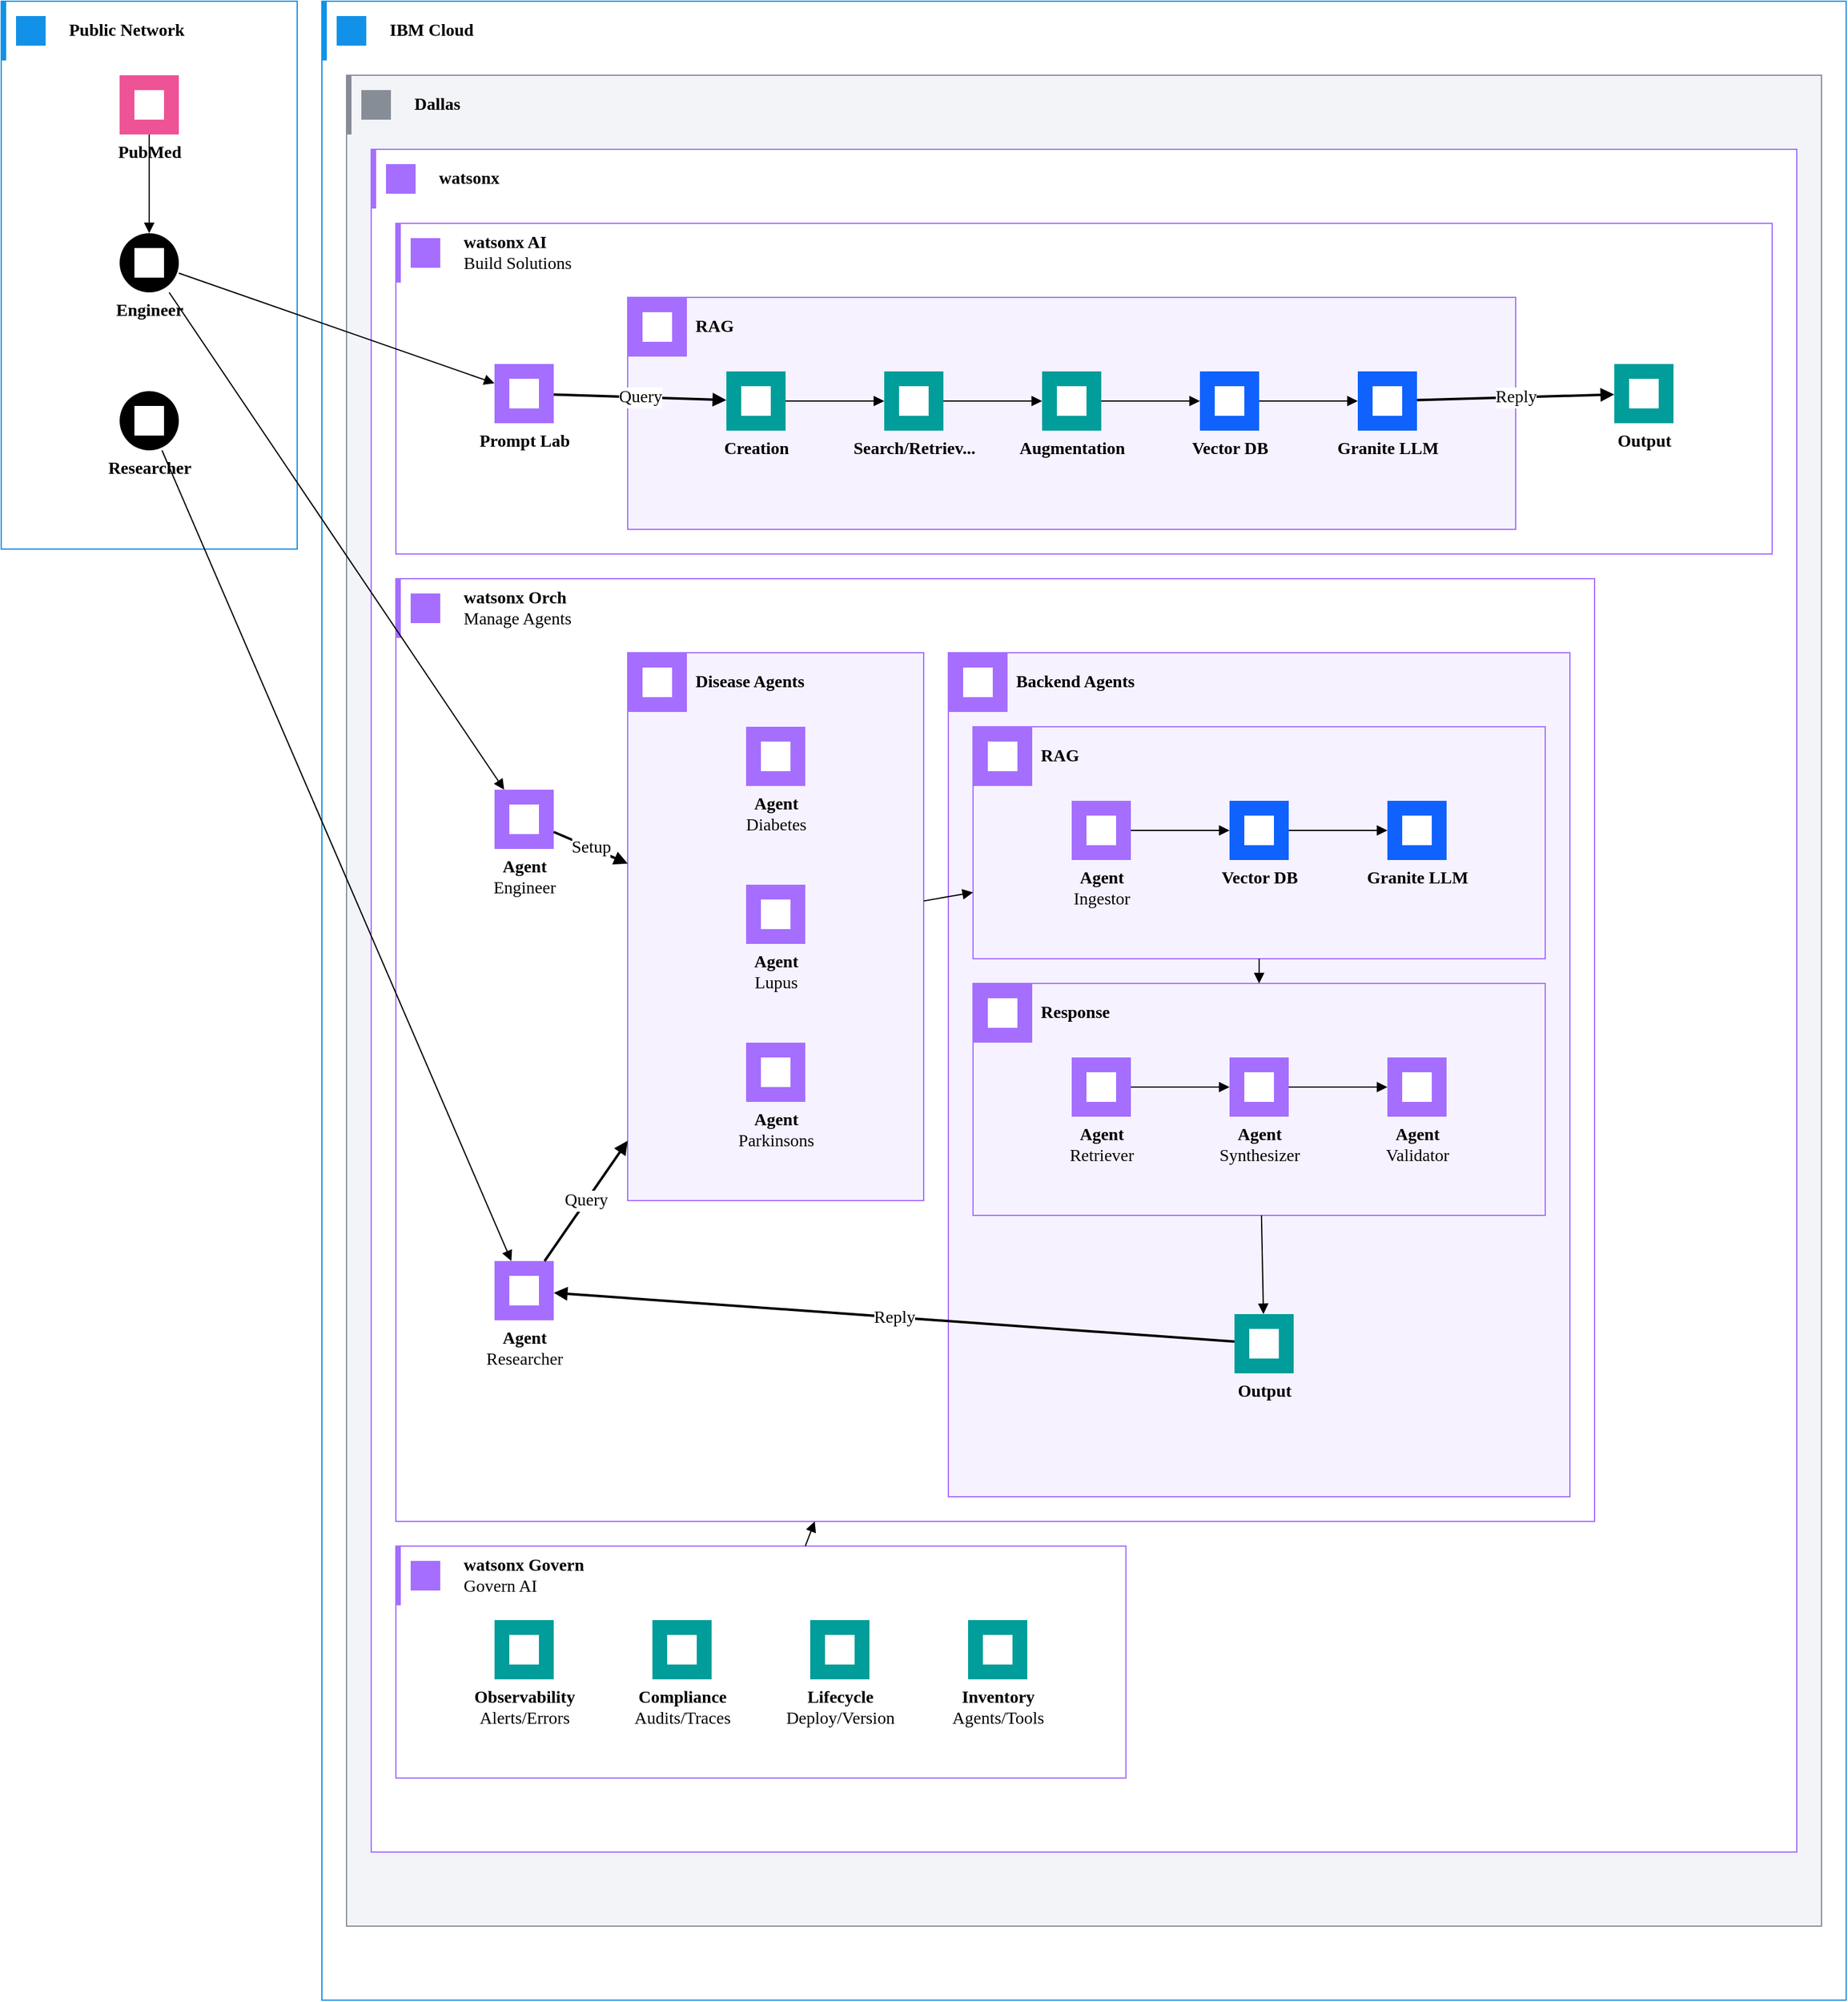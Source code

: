 <mxfile type="device" compressed="false"><diagram id="9a203b6b2b4cf397714fa7e0fee767dc" name="synthmed"><mxGraphModel dx="1434" dy="822" grid="1" gridSize="10" guides="1" tooltips="1" connect="1" arrows="1" fold="1" page="1" pageScale="1" pageWidth="850" pageHeight="1100" math="0" shadow="0"><root><mxCell id="0" /><mxCell id="1" parent="0" /><mxCell id="e5474e4b97a34b91a07781fa84b20e08" value="" style="container=1;collapsible=0;expand=0;recursiveResize=0;image=;strokeColor=#1192e8;fillColor=#ffffff;strokeWidth=1;" vertex="1" parent="1"><mxGeometry x="0" y="0" width="240" height="444" as="geometry" /></mxCell><mxCell id="e5474e4b97a34b91a07781fa84b20e08-label" value="&lt;b style='font-weight:600'&gt;Public Network&lt;/b&gt;&lt;br&gt;" style="shape=rect;strokeColor=none;fillColor=none;aspect=fixed;resizable=0;html=1;labelPosition=right;verticalLabelPosition=middle;align=left;verticalAlign=middle;part=1;spacingLeft=5;fontFamily=IBM Plex Sans;fontSize=14;" vertex="1" parent="e5474e4b97a34b91a07781fa84b20e08"><mxGeometry width="48" height="48" relative="1" as="geometry" /></mxCell><mxCell id="e5474e4b97a34b91a07781fa84b20e08-icon" value="" style="shape=mxgraph.ibm_cloud.network--public;strokeColor=none;fillColor=#1192e8;aspect=fixed;resizable=0;rotatable=0;labelPosition=right;verticalLabelPosition=middle;align=left;verticalAlign=middle;part=1;dashed=0;outlineConnect=0;spacingLeft=5;" vertex="1" parent="e5474e4b97a34b91a07781fa84b20e08-label"><mxGeometry width="24" height="24" relative="1" as="geometry"><mxPoint x="12" y="12" as="offset" /></mxGeometry></mxCell><mxCell id="e5474e4b97a34b91a07781fa84b20e08-sidebar" value="" style="shape=rect;strokeColor=none;fillColor=#1192e8;aspect=fixed;resizable=0;part=1;spacingLeft=5;" vertex="1" parent="e5474e4b97a34b91a07781fa84b20e08"><mxGeometry width="4" height="48" relative="1" as="geometry" /></mxCell><mxCell id="cfa377b08df04d34b66f25e2c482dd33" value="&lt;b style='font-weight:600'&gt;PubMed&lt;/b&gt;&lt;br&gt;" style="shape=rect;fillColor=#ee5396;;aspect=fixed;resizable=0;html=1;labelPosition=center;verticalLabelPosition=bottom;align=center;verticalAlign=top;strokeColor=none;fontFamily=IBM Plex Sans;fontSize=14;" vertex="1" parent="e5474e4b97a34b91a07781fa84b20e08"><mxGeometry x="96.0" y="60" width="48" height="48" as="geometry" /></mxCell><mxCell id="cfa377b08df04d34b66f25e2c482dd33-icon" value="" style="shape=mxgraph.ibm_cloud.repo--source-code;fillColor=#ffffff;strokeColor=none;dashed=0;outlineConnect=0;part=1;movable=0;resizable=0;rotatable=0;" vertex="1" parent="cfa377b08df04d34b66f25e2c482dd33"><mxGeometry width="24" height="24" relative="1" as="geometry"><mxPoint x="12" y="12" as="offset" /></mxGeometry></mxCell><mxCell id="cdd8f4302ed2442ab932d13680239283" value="&lt;b style='font-weight:600'&gt;Engineer&lt;/b&gt;&lt;br&gt;" style="shape=ellipse;fillColor=#000000;;aspect=fixed;resizable=0;html=1;labelPosition=center;verticalLabelPosition=bottom;align=center;verticalAlign=top;strokeColor=none;fontFamily=IBM Plex Sans;fontSize=14;" vertex="1" parent="e5474e4b97a34b91a07781fa84b20e08"><mxGeometry x="96.0" y="188" width="48" height="48" as="geometry" /></mxCell><mxCell id="cdd8f4302ed2442ab932d13680239283-icon" value="" style="shape=mxgraph.ibm_cloud.user;fillColor=#ffffff;strokeColor=none;dashed=0;outlineConnect=0;part=1;movable=0;resizable=0;rotatable=0;" vertex="1" parent="cdd8f4302ed2442ab932d13680239283"><mxGeometry width="24" height="24" relative="1" as="geometry"><mxPoint x="12" y="12" as="offset" /></mxGeometry></mxCell><mxCell id="cf8156e398164b68ad4ba54d5dc4cae8" value="&lt;b style='font-weight:600'&gt;Researcher&lt;/b&gt;&lt;br&gt;" style="shape=ellipse;fillColor=#000000;;aspect=fixed;resizable=0;html=1;labelPosition=center;verticalLabelPosition=bottom;align=center;verticalAlign=top;strokeColor=none;fontFamily=IBM Plex Sans;fontSize=14;" vertex="1" parent="e5474e4b97a34b91a07781fa84b20e08"><mxGeometry x="96.0" y="316" width="48" height="48" as="geometry" /></mxCell><mxCell id="cf8156e398164b68ad4ba54d5dc4cae8-icon" value="" style="shape=mxgraph.ibm_cloud.user;fillColor=#ffffff;strokeColor=none;dashed=0;outlineConnect=0;part=1;movable=0;resizable=0;rotatable=0;" vertex="1" parent="cf8156e398164b68ad4ba54d5dc4cae8"><mxGeometry width="24" height="24" relative="1" as="geometry"><mxPoint x="12" y="12" as="offset" /></mxGeometry></mxCell><mxCell id="69b0e906a65a46f69e90dd3660c1228a" value="" style="container=1;collapsible=0;expand=0;recursiveResize=0;image=;strokeColor=#1192e8;fillColor=#ffffff;strokeWidth=1;" vertex="1" parent="1"><mxGeometry x="260" y="0" width="1236" height="1620" as="geometry" /></mxCell><mxCell id="69b0e906a65a46f69e90dd3660c1228a-label" value="&lt;b style='font-weight:600'&gt;IBM Cloud&lt;/b&gt;&lt;br&gt;" style="shape=rect;strokeColor=none;fillColor=none;aspect=fixed;resizable=0;html=1;labelPosition=right;verticalLabelPosition=middle;align=left;verticalAlign=middle;part=1;spacingLeft=5;fontFamily=IBM Plex Sans;fontSize=14;" vertex="1" parent="69b0e906a65a46f69e90dd3660c1228a"><mxGeometry width="48" height="48" relative="1" as="geometry" /></mxCell><mxCell id="69b0e906a65a46f69e90dd3660c1228a-icon" value="" style="shape=mxgraph.ibm_cloud.ibm-cloud;strokeColor=none;fillColor=#1192e8;aspect=fixed;resizable=0;rotatable=0;labelPosition=right;verticalLabelPosition=middle;align=left;verticalAlign=middle;part=1;dashed=0;outlineConnect=0;spacingLeft=5;" vertex="1" parent="69b0e906a65a46f69e90dd3660c1228a-label"><mxGeometry width="24" height="24" relative="1" as="geometry"><mxPoint x="12" y="12" as="offset" /></mxGeometry></mxCell><mxCell id="69b0e906a65a46f69e90dd3660c1228a-sidebar" value="" style="shape=rect;strokeColor=none;fillColor=#1192e8;aspect=fixed;resizable=0;part=1;spacingLeft=5;" vertex="1" parent="69b0e906a65a46f69e90dd3660c1228a"><mxGeometry width="4" height="48" relative="1" as="geometry" /></mxCell><mxCell id="c386acf2220e462c9f876efd3137b65a" value="" style="container=1;collapsible=0;expand=0;recursiveResize=0;image=;strokeColor=#878d96;fillColor=#f2f4f8;strokeWidth=1;" vertex="1" parent="69b0e906a65a46f69e90dd3660c1228a"><mxGeometry x="20" y="60" width="1196" height="1500" as="geometry" /></mxCell><mxCell id="c386acf2220e462c9f876efd3137b65a-label" value="&lt;b style='font-weight:600'&gt;Dallas&lt;/b&gt;&lt;br&gt;" style="shape=rect;strokeColor=none;fillColor=none;aspect=fixed;resizable=0;html=1;labelPosition=right;verticalLabelPosition=middle;align=left;verticalAlign=middle;part=1;spacingLeft=5;fontFamily=IBM Plex Sans;fontSize=14;" vertex="1" parent="c386acf2220e462c9f876efd3137b65a"><mxGeometry width="48" height="48" relative="1" as="geometry" /></mxCell><mxCell id="c386acf2220e462c9f876efd3137b65a-icon" value="" style="shape=mxgraph.ibm_cloud.location;strokeColor=none;fillColor=#878d96;aspect=fixed;resizable=0;rotatable=0;labelPosition=right;verticalLabelPosition=middle;align=left;verticalAlign=middle;part=1;dashed=0;outlineConnect=0;spacingLeft=5;" vertex="1" parent="c386acf2220e462c9f876efd3137b65a-label"><mxGeometry width="24" height="24" relative="1" as="geometry"><mxPoint x="12" y="12" as="offset" /></mxGeometry></mxCell><mxCell id="c386acf2220e462c9f876efd3137b65a-sidebar" value="" style="shape=rect;strokeColor=none;fillColor=#878d96;aspect=fixed;resizable=0;part=1;spacingLeft=5;" vertex="1" parent="c386acf2220e462c9f876efd3137b65a"><mxGeometry width="4" height="48" relative="1" as="geometry" /></mxCell><mxCell id="d99ce630ef9d4311af33ca7d9e201ef0" value="" style="container=1;collapsible=0;expand=0;recursiveResize=0;image=;strokeColor=#a56eff;fillColor=#ffffff;strokeWidth=1;" vertex="1" parent="c386acf2220e462c9f876efd3137b65a"><mxGeometry x="20" y="60" width="1156" height="1380" as="geometry" /></mxCell><mxCell id="d99ce630ef9d4311af33ca7d9e201ef0-label" value="&lt;b style='font-weight:600'&gt;watsonx&lt;/b&gt;&lt;br&gt;" style="shape=rect;strokeColor=none;fillColor=none;aspect=fixed;resizable=0;html=1;labelPosition=right;verticalLabelPosition=middle;align=left;verticalAlign=middle;part=1;spacingLeft=5;fontFamily=IBM Plex Sans;fontSize=14;" vertex="1" parent="d99ce630ef9d4311af33ca7d9e201ef0"><mxGeometry width="48" height="48" relative="1" as="geometry" /></mxCell><mxCell id="d99ce630ef9d4311af33ca7d9e201ef0-icon" value="" style="shape=mxgraph.ibm_cloud.watsonx;strokeColor=none;fillColor=#a56eff;aspect=fixed;resizable=0;rotatable=0;labelPosition=right;verticalLabelPosition=middle;align=left;verticalAlign=middle;part=1;dashed=0;outlineConnect=0;spacingLeft=5;" vertex="1" parent="d99ce630ef9d4311af33ca7d9e201ef0-label"><mxGeometry width="24" height="24" relative="1" as="geometry"><mxPoint x="12" y="12" as="offset" /></mxGeometry></mxCell><mxCell id="d99ce630ef9d4311af33ca7d9e201ef0-sidebar" value="" style="shape=rect;strokeColor=none;fillColor=#a56eff;aspect=fixed;resizable=0;part=1;spacingLeft=5;" vertex="1" parent="d99ce630ef9d4311af33ca7d9e201ef0"><mxGeometry width="4" height="48" relative="1" as="geometry" /></mxCell><mxCell id="ce77bde340f149e7b96e80b858626d07" value="" style="container=1;collapsible=0;expand=0;recursiveResize=0;image=;strokeColor=#a56eff;fillColor=#ffffff;strokeWidth=1;" vertex="1" parent="d99ce630ef9d4311af33ca7d9e201ef0"><mxGeometry x="20" y="60" width="1116" height="268" as="geometry" /></mxCell><mxCell id="ce77bde340f149e7b96e80b858626d07-label" value="&lt;b style='font-weight:600'&gt;watsonx AI&lt;/b&gt;&lt;br&gt;Build Solutions" style="shape=rect;strokeColor=none;fillColor=none;aspect=fixed;resizable=0;html=1;labelPosition=right;verticalLabelPosition=middle;align=left;verticalAlign=middle;part=1;spacingLeft=5;fontFamily=IBM Plex Sans;fontSize=14;" vertex="1" parent="ce77bde340f149e7b96e80b858626d07"><mxGeometry width="48" height="48" relative="1" as="geometry" /></mxCell><mxCell id="ce77bde340f149e7b96e80b858626d07-icon" value="" style="shape=mxgraph.ibm_cloud.watsonx-ai;strokeColor=none;fillColor=#a56eff;aspect=fixed;resizable=0;rotatable=0;labelPosition=right;verticalLabelPosition=middle;align=left;verticalAlign=middle;part=1;dashed=0;outlineConnect=0;spacingLeft=5;" vertex="1" parent="ce77bde340f149e7b96e80b858626d07-label"><mxGeometry width="24" height="24" relative="1" as="geometry"><mxPoint x="12" y="12" as="offset" /></mxGeometry></mxCell><mxCell id="ce77bde340f149e7b96e80b858626d07-sidebar" value="" style="shape=rect;strokeColor=none;fillColor=#a56eff;aspect=fixed;resizable=0;part=1;spacingLeft=5;" vertex="1" parent="ce77bde340f149e7b96e80b858626d07"><mxGeometry width="4" height="48" relative="1" as="geometry" /></mxCell><mxCell id="8df6e12236ef4136bbb07c0b81e9a062" value="&lt;b style='font-weight:600'&gt;Prompt Lab&lt;/b&gt;&lt;br&gt;" style="shape=rect;fillColor=#a56eff;;aspect=fixed;resizable=0;html=1;labelPosition=center;verticalLabelPosition=bottom;align=center;verticalAlign=top;strokeColor=none;fontFamily=IBM Plex Sans;fontSize=14;" vertex="1" parent="ce77bde340f149e7b96e80b858626d07"><mxGeometry x="80" y="114" width="48" height="48" as="geometry" /></mxCell><mxCell id="8df6e12236ef4136bbb07c0b81e9a062-icon" value="" style="shape=mxgraph.ibm_cloud.ibm-watson--studio;fillColor=#ffffff;strokeColor=none;dashed=0;outlineConnect=0;part=1;movable=0;resizable=0;rotatable=0;" vertex="1" parent="8df6e12236ef4136bbb07c0b81e9a062"><mxGeometry width="24" height="24" relative="1" as="geometry"><mxPoint x="12" y="12" as="offset" /></mxGeometry></mxCell><mxCell id="4603f97100214e9985e1bbf30cbcc933" value="" style="container=1;collapsible=0;expand=0;recursiveResize=0;image=;strokeColor=#a56eff;fillColor=#f6f2ff;" vertex="1" parent="ce77bde340f149e7b96e80b858626d07"><mxGeometry x="188" y="60" width="720" height="188" as="geometry" /></mxCell><mxCell id="4603f97100214e9985e1bbf30cbcc933-label" value="&lt;b style='font-weight:600'&gt;RAG&lt;/b&gt;&lt;br&gt;" style="shape=rect;strokeColor=none;fillColor=#a56eff;aspect=fixed;resizable=0;html=1;labelPosition=right;verticalLabelPosition=middle;align=left;verticalAlign=middle;part=1;spacingLeft=5;fontFamily=IBM Plex Sans;fontSize=14;" vertex="1" parent="4603f97100214e9985e1bbf30cbcc933"><mxGeometry width="48" height="48" relative="1" as="geometry" /></mxCell><mxCell id="4603f97100214e9985e1bbf30cbcc933-icon" value="" style="shape=mxgraph.ibm_cloud.application;fillColor=#ffffff;strokeColor=none;dashed=0;outlineConnect=0;html=1;labelPosition=center;verticalLabelPosition=bottom;verticalAlign=top;part=1;movable=0;resizable=0;rotatable=0;" vertex="1" parent="4603f97100214e9985e1bbf30cbcc933-label"><mxGeometry width="24" height="24" relative="1" as="geometry"><mxPoint x="12" y="12" as="offset" /></mxGeometry></mxCell><mxCell id="8e30ac241f8f42db8f0cf0ca5fc5851e" value="&lt;b style='font-weight:600'&gt;Creation&lt;/b&gt;&lt;br&gt;" style="shape=rect;fillColor=#009d9a;;aspect=fixed;resizable=0;html=1;labelPosition=center;verticalLabelPosition=bottom;align=center;verticalAlign=top;strokeColor=none;fontFamily=IBM Plex Sans;fontSize=14;" vertex="1" parent="4603f97100214e9985e1bbf30cbcc933"><mxGeometry x="80" y="60" width="48" height="48" as="geometry" /></mxCell><mxCell id="8e30ac241f8f42db8f0cf0ca5fc5851e-icon" value="" style="shape=mxgraph.ibm_cloud.ibm-cloud--logging;fillColor=#ffffff;strokeColor=none;dashed=0;outlineConnect=0;part=1;movable=0;resizable=0;rotatable=0;" vertex="1" parent="8e30ac241f8f42db8f0cf0ca5fc5851e"><mxGeometry width="24" height="24" relative="1" as="geometry"><mxPoint x="12" y="12" as="offset" /></mxGeometry></mxCell><mxCell id="7c3895c355c74249b77511e301bf0f3b" value="&lt;b style='font-weight:600'&gt;Search/Retriev...&lt;/b&gt;&lt;br&gt;" style="shape=rect;fillColor=#009d9a;;aspect=fixed;resizable=0;html=1;labelPosition=center;verticalLabelPosition=bottom;align=center;verticalAlign=top;strokeColor=none;fontFamily=IBM Plex Sans;fontSize=14;" vertex="1" parent="4603f97100214e9985e1bbf30cbcc933"><mxGeometry x="208" y="60" width="48" height="48" as="geometry" /></mxCell><mxCell id="7c3895c355c74249b77511e301bf0f3b-icon" value="" style="shape=mxgraph.ibm_cloud.ibm-cloud--logging;fillColor=#ffffff;strokeColor=none;dashed=0;outlineConnect=0;part=1;movable=0;resizable=0;rotatable=0;" vertex="1" parent="7c3895c355c74249b77511e301bf0f3b"><mxGeometry width="24" height="24" relative="1" as="geometry"><mxPoint x="12" y="12" as="offset" /></mxGeometry></mxCell><mxCell id="f9cc069a62974660af86d07046959121" value="&lt;b style='font-weight:600'&gt;Augmentation&lt;/b&gt;&lt;br&gt;" style="shape=rect;fillColor=#009d9a;;aspect=fixed;resizable=0;html=1;labelPosition=center;verticalLabelPosition=bottom;align=center;verticalAlign=top;strokeColor=none;fontFamily=IBM Plex Sans;fontSize=14;" vertex="1" parent="4603f97100214e9985e1bbf30cbcc933"><mxGeometry x="336" y="60" width="48" height="48" as="geometry" /></mxCell><mxCell id="f9cc069a62974660af86d07046959121-icon" value="" style="shape=mxgraph.ibm_cloud.ibm-cloud--logging;fillColor=#ffffff;strokeColor=none;dashed=0;outlineConnect=0;part=1;movable=0;resizable=0;rotatable=0;" vertex="1" parent="f9cc069a62974660af86d07046959121"><mxGeometry width="24" height="24" relative="1" as="geometry"><mxPoint x="12" y="12" as="offset" /></mxGeometry></mxCell><mxCell id="205e936bdb634d24bb76b5e59be1fde5" value="&lt;b style='font-weight:600'&gt;Vector DB&lt;/b&gt;&lt;br&gt;" style="shape=rect;fillColor=#0f62fe;;aspect=fixed;resizable=0;html=1;labelPosition=center;verticalLabelPosition=bottom;align=center;verticalAlign=top;strokeColor=none;fontFamily=IBM Plex Sans;fontSize=14;" vertex="1" parent="4603f97100214e9985e1bbf30cbcc933"><mxGeometry x="464" y="60" width="48" height="48" as="geometry" /></mxCell><mxCell id="205e936bdb634d24bb76b5e59be1fde5-icon" value="" style="shape=mxgraph.ibm_cloud.data--base;fillColor=#ffffff;strokeColor=none;dashed=0;outlineConnect=0;part=1;movable=0;resizable=0;rotatable=0;" vertex="1" parent="205e936bdb634d24bb76b5e59be1fde5"><mxGeometry width="24" height="24" relative="1" as="geometry"><mxPoint x="12" y="12" as="offset" /></mxGeometry></mxCell><mxCell id="325d5e8a22264791a283bc4e0acdd166" value="&lt;b style='font-weight:600'&gt;Granite LLM&lt;/b&gt;&lt;br&gt;" style="shape=rect;fillColor=#0f62fe;;aspect=fixed;resizable=0;html=1;labelPosition=center;verticalLabelPosition=bottom;align=center;verticalAlign=top;strokeColor=none;fontFamily=IBM Plex Sans;fontSize=14;" vertex="1" parent="4603f97100214e9985e1bbf30cbcc933"><mxGeometry x="592" y="60" width="48" height="48" as="geometry" /></mxCell><mxCell id="325d5e8a22264791a283bc4e0acdd166-icon" value="" style="shape=mxgraph.ibm_cloud.data--base;fillColor=#ffffff;strokeColor=none;dashed=0;outlineConnect=0;part=1;movable=0;resizable=0;rotatable=0;" vertex="1" parent="325d5e8a22264791a283bc4e0acdd166"><mxGeometry width="24" height="24" relative="1" as="geometry"><mxPoint x="12" y="12" as="offset" /></mxGeometry></mxCell><mxCell id="ff29fac8f0bc48a6b98b677797b128a2" value="&lt;b style='font-weight:600'&gt;Output&lt;/b&gt;&lt;br&gt;" style="shape=rect;fillColor=#009d9a;;aspect=fixed;resizable=0;html=1;labelPosition=center;verticalLabelPosition=bottom;align=center;verticalAlign=top;strokeColor=none;fontFamily=IBM Plex Sans;fontSize=14;" vertex="1" parent="ce77bde340f149e7b96e80b858626d07"><mxGeometry x="988" y="114" width="48" height="48" as="geometry" /></mxCell><mxCell id="ff29fac8f0bc48a6b98b677797b128a2-icon" value="" style="shape=mxgraph.ibm_cloud.ibm-cloud--logging;fillColor=#ffffff;strokeColor=none;dashed=0;outlineConnect=0;part=1;movable=0;resizable=0;rotatable=0;" vertex="1" parent="ff29fac8f0bc48a6b98b677797b128a2"><mxGeometry width="24" height="24" relative="1" as="geometry"><mxPoint x="12" y="12" as="offset" /></mxGeometry></mxCell><mxCell id="85676ac4ca7a4a48a35564e695a02647" value="" style="container=1;collapsible=0;expand=0;recursiveResize=0;image=;strokeColor=#a56eff;fillColor=#ffffff;strokeWidth=1;" vertex="1" parent="d99ce630ef9d4311af33ca7d9e201ef0"><mxGeometry x="20" y="348" width="972" height="764" as="geometry" /></mxCell><mxCell id="85676ac4ca7a4a48a35564e695a02647-label" value="&lt;b style='font-weight:600'&gt;watsonx Orch&lt;/b&gt;&lt;br&gt;Manage Agents" style="shape=rect;strokeColor=none;fillColor=none;aspect=fixed;resizable=0;html=1;labelPosition=right;verticalLabelPosition=middle;align=left;verticalAlign=middle;part=1;spacingLeft=5;fontFamily=IBM Plex Sans;fontSize=14;" vertex="1" parent="85676ac4ca7a4a48a35564e695a02647"><mxGeometry width="48" height="48" relative="1" as="geometry" /></mxCell><mxCell id="85676ac4ca7a4a48a35564e695a02647-icon" value="" style="shape=mxgraph.ibm_cloud.ibm-watsonx--orchestrate;strokeColor=none;fillColor=#a56eff;aspect=fixed;resizable=0;rotatable=0;labelPosition=right;verticalLabelPosition=middle;align=left;verticalAlign=middle;part=1;dashed=0;outlineConnect=0;spacingLeft=5;" vertex="1" parent="85676ac4ca7a4a48a35564e695a02647-label"><mxGeometry width="24" height="24" relative="1" as="geometry"><mxPoint x="12" y="12" as="offset" /></mxGeometry></mxCell><mxCell id="85676ac4ca7a4a48a35564e695a02647-sidebar" value="" style="shape=rect;strokeColor=none;fillColor=#a56eff;aspect=fixed;resizable=0;part=1;spacingLeft=5;" vertex="1" parent="85676ac4ca7a4a48a35564e695a02647"><mxGeometry width="4" height="48" relative="1" as="geometry" /></mxCell><mxCell id="fba13d41c3bd47bfa1701282e5cb7a60" value="&lt;b style='font-weight:600'&gt;Agent&lt;/b&gt;&lt;br&gt;Engineer" style="shape=rect;fillColor=#a56eff;;aspect=fixed;resizable=0;html=1;labelPosition=center;verticalLabelPosition=bottom;align=center;verticalAlign=top;strokeColor=none;fontFamily=IBM Plex Sans;fontSize=14;" vertex="1" parent="85676ac4ca7a4a48a35564e695a02647"><mxGeometry x="80" y="171" width="48" height="48" as="geometry" /></mxCell><mxCell id="fba13d41c3bd47bfa1701282e5cb7a60-icon" value="" style="shape=mxgraph.ibm_cloud.ibm-watson--studio;fillColor=#ffffff;strokeColor=none;dashed=0;outlineConnect=0;part=1;movable=0;resizable=0;rotatable=0;" vertex="1" parent="fba13d41c3bd47bfa1701282e5cb7a60"><mxGeometry width="24" height="24" relative="1" as="geometry"><mxPoint x="12" y="12" as="offset" /></mxGeometry></mxCell><mxCell id="d92f27908387474a87fd59f24df2039a" value="&lt;b style='font-weight:600'&gt;Agent&lt;/b&gt;&lt;br&gt;Researcher" style="shape=rect;fillColor=#a56eff;;aspect=fixed;resizable=0;html=1;labelPosition=center;verticalLabelPosition=bottom;align=center;verticalAlign=top;strokeColor=none;fontFamily=IBM Plex Sans;fontSize=14;" vertex="1" parent="85676ac4ca7a4a48a35564e695a02647"><mxGeometry x="80" y="553" width="48" height="48" as="geometry" /></mxCell><mxCell id="d92f27908387474a87fd59f24df2039a-icon" value="" style="shape=mxgraph.ibm_cloud.ibm-watson--studio;fillColor=#ffffff;strokeColor=none;dashed=0;outlineConnect=0;part=1;movable=0;resizable=0;rotatable=0;" vertex="1" parent="d92f27908387474a87fd59f24df2039a"><mxGeometry width="24" height="24" relative="1" as="geometry"><mxPoint x="12" y="12" as="offset" /></mxGeometry></mxCell><mxCell id="7708e1106eed4c269494b1ec3cb4bd73" value="" style="container=1;collapsible=0;expand=0;recursiveResize=0;image=;strokeColor=#a56eff;fillColor=#f6f2ff;" vertex="1" parent="85676ac4ca7a4a48a35564e695a02647"><mxGeometry x="188" y="60" width="240" height="444" as="geometry" /></mxCell><mxCell id="7708e1106eed4c269494b1ec3cb4bd73-label" value="&lt;b style='font-weight:600'&gt;Disease Agents&lt;/b&gt;&lt;br&gt;" style="shape=rect;strokeColor=none;fillColor=#a56eff;aspect=fixed;resizable=0;html=1;labelPosition=right;verticalLabelPosition=middle;align=left;verticalAlign=middle;part=1;spacingLeft=5;fontFamily=IBM Plex Sans;fontSize=14;" vertex="1" parent="7708e1106eed4c269494b1ec3cb4bd73"><mxGeometry width="48" height="48" relative="1" as="geometry" /></mxCell><mxCell id="7708e1106eed4c269494b1ec3cb4bd73-icon" value="" style="shape=mxgraph.ibm_cloud.application;fillColor=#ffffff;strokeColor=none;dashed=0;outlineConnect=0;html=1;labelPosition=center;verticalLabelPosition=bottom;verticalAlign=top;part=1;movable=0;resizable=0;rotatable=0;" vertex="1" parent="7708e1106eed4c269494b1ec3cb4bd73-label"><mxGeometry width="24" height="24" relative="1" as="geometry"><mxPoint x="12" y="12" as="offset" /></mxGeometry></mxCell><mxCell id="860cafac855945e69aeed1d98374adce" value="&lt;b style='font-weight:600'&gt;Agent&lt;/b&gt;&lt;br&gt;Diabetes" style="shape=rect;fillColor=#a56eff;;aspect=fixed;resizable=0;html=1;labelPosition=center;verticalLabelPosition=bottom;align=center;verticalAlign=top;strokeColor=none;fontFamily=IBM Plex Sans;fontSize=14;" vertex="1" parent="7708e1106eed4c269494b1ec3cb4bd73"><mxGeometry x="96.0" y="60" width="48" height="48" as="geometry" /></mxCell><mxCell id="860cafac855945e69aeed1d98374adce-icon" value="" style="shape=mxgraph.ibm_cloud.ibm-watson--studio;fillColor=#ffffff;strokeColor=none;dashed=0;outlineConnect=0;part=1;movable=0;resizable=0;rotatable=0;" vertex="1" parent="860cafac855945e69aeed1d98374adce"><mxGeometry width="24" height="24" relative="1" as="geometry"><mxPoint x="12" y="12" as="offset" /></mxGeometry></mxCell><mxCell id="c31b53377d564bf297095b531957d2bb" value="&lt;b style='font-weight:600'&gt;Agent&lt;/b&gt;&lt;br&gt;Lupus" style="shape=rect;fillColor=#a56eff;;aspect=fixed;resizable=0;html=1;labelPosition=center;verticalLabelPosition=bottom;align=center;verticalAlign=top;strokeColor=none;fontFamily=IBM Plex Sans;fontSize=14;" vertex="1" parent="7708e1106eed4c269494b1ec3cb4bd73"><mxGeometry x="96.0" y="188" width="48" height="48" as="geometry" /></mxCell><mxCell id="c31b53377d564bf297095b531957d2bb-icon" value="" style="shape=mxgraph.ibm_cloud.ibm-watson--studio;fillColor=#ffffff;strokeColor=none;dashed=0;outlineConnect=0;part=1;movable=0;resizable=0;rotatable=0;" vertex="1" parent="c31b53377d564bf297095b531957d2bb"><mxGeometry width="24" height="24" relative="1" as="geometry"><mxPoint x="12" y="12" as="offset" /></mxGeometry></mxCell><mxCell id="94c3ea3cd700443caef4222278811954" value="&lt;b style='font-weight:600'&gt;Agent&lt;/b&gt;&lt;br&gt;Parkinsons" style="shape=rect;fillColor=#a56eff;;aspect=fixed;resizable=0;html=1;labelPosition=center;verticalLabelPosition=bottom;align=center;verticalAlign=top;strokeColor=none;fontFamily=IBM Plex Sans;fontSize=14;" vertex="1" parent="7708e1106eed4c269494b1ec3cb4bd73"><mxGeometry x="96.0" y="316" width="48" height="48" as="geometry" /></mxCell><mxCell id="94c3ea3cd700443caef4222278811954-icon" value="" style="shape=mxgraph.ibm_cloud.ibm-watson--studio;fillColor=#ffffff;strokeColor=none;dashed=0;outlineConnect=0;part=1;movable=0;resizable=0;rotatable=0;" vertex="1" parent="94c3ea3cd700443caef4222278811954"><mxGeometry width="24" height="24" relative="1" as="geometry"><mxPoint x="12" y="12" as="offset" /></mxGeometry></mxCell><mxCell id="aab1fd8da5cd4cf4991a626748a89da1" value="" style="container=1;collapsible=0;expand=0;recursiveResize=0;image=;strokeColor=#a56eff;fillColor=#f6f2ff;" vertex="1" parent="85676ac4ca7a4a48a35564e695a02647"><mxGeometry x="448" y="60" width="504" height="684" as="geometry" /></mxCell><mxCell id="aab1fd8da5cd4cf4991a626748a89da1-label" value="&lt;b style='font-weight:600'&gt;Backend Agents&lt;/b&gt;&lt;br&gt;" style="shape=rect;strokeColor=none;fillColor=#a56eff;aspect=fixed;resizable=0;html=1;labelPosition=right;verticalLabelPosition=middle;align=left;verticalAlign=middle;part=1;spacingLeft=5;fontFamily=IBM Plex Sans;fontSize=14;" vertex="1" parent="aab1fd8da5cd4cf4991a626748a89da1"><mxGeometry width="48" height="48" relative="1" as="geometry" /></mxCell><mxCell id="aab1fd8da5cd4cf4991a626748a89da1-icon" value="" style="shape=mxgraph.ibm_cloud.application;fillColor=#ffffff;strokeColor=none;dashed=0;outlineConnect=0;html=1;labelPosition=center;verticalLabelPosition=bottom;verticalAlign=top;part=1;movable=0;resizable=0;rotatable=0;" vertex="1" parent="aab1fd8da5cd4cf4991a626748a89da1-label"><mxGeometry width="24" height="24" relative="1" as="geometry"><mxPoint x="12" y="12" as="offset" /></mxGeometry></mxCell><mxCell id="493868fa5ff1491581f97762623b57ab" value="" style="container=1;collapsible=0;expand=0;recursiveResize=0;image=;strokeColor=#a56eff;fillColor=#f6f2ff;" vertex="1" parent="aab1fd8da5cd4cf4991a626748a89da1"><mxGeometry x="20" y="60" width="464" height="188" as="geometry" /></mxCell><mxCell id="493868fa5ff1491581f97762623b57ab-label" value="&lt;b style='font-weight:600'&gt;RAG&lt;/b&gt;&lt;br&gt;" style="shape=rect;strokeColor=none;fillColor=#a56eff;aspect=fixed;resizable=0;html=1;labelPosition=right;verticalLabelPosition=middle;align=left;verticalAlign=middle;part=1;spacingLeft=5;fontFamily=IBM Plex Sans;fontSize=14;" vertex="1" parent="493868fa5ff1491581f97762623b57ab"><mxGeometry width="48" height="48" relative="1" as="geometry" /></mxCell><mxCell id="493868fa5ff1491581f97762623b57ab-icon" value="" style="shape=mxgraph.ibm_cloud.application;fillColor=#ffffff;strokeColor=none;dashed=0;outlineConnect=0;html=1;labelPosition=center;verticalLabelPosition=bottom;verticalAlign=top;part=1;movable=0;resizable=0;rotatable=0;" vertex="1" parent="493868fa5ff1491581f97762623b57ab-label"><mxGeometry width="24" height="24" relative="1" as="geometry"><mxPoint x="12" y="12" as="offset" /></mxGeometry></mxCell><mxCell id="20193e375fde46d28ba1a7c3c05e5d8c" value="&lt;b style='font-weight:600'&gt;Agent&lt;/b&gt;&lt;br&gt;Ingestor" style="shape=rect;fillColor=#a56eff;;aspect=fixed;resizable=0;html=1;labelPosition=center;verticalLabelPosition=bottom;align=center;verticalAlign=top;strokeColor=none;fontFamily=IBM Plex Sans;fontSize=14;" vertex="1" parent="493868fa5ff1491581f97762623b57ab"><mxGeometry x="80" y="60" width="48" height="48" as="geometry" /></mxCell><mxCell id="20193e375fde46d28ba1a7c3c05e5d8c-icon" value="" style="shape=mxgraph.ibm_cloud.ibm-watson--studio;fillColor=#ffffff;strokeColor=none;dashed=0;outlineConnect=0;part=1;movable=0;resizable=0;rotatable=0;" vertex="1" parent="20193e375fde46d28ba1a7c3c05e5d8c"><mxGeometry width="24" height="24" relative="1" as="geometry"><mxPoint x="12" y="12" as="offset" /></mxGeometry></mxCell><mxCell id="aa4619ff33a64331b67bb71f3834d65e" value="&lt;b style='font-weight:600'&gt;Vector DB&lt;/b&gt;&lt;br&gt;" style="shape=rect;fillColor=#0f62fe;;aspect=fixed;resizable=0;html=1;labelPosition=center;verticalLabelPosition=bottom;align=center;verticalAlign=top;strokeColor=none;fontFamily=IBM Plex Sans;fontSize=14;" vertex="1" parent="493868fa5ff1491581f97762623b57ab"><mxGeometry x="208" y="60" width="48" height="48" as="geometry" /></mxCell><mxCell id="aa4619ff33a64331b67bb71f3834d65e-icon" value="" style="shape=mxgraph.ibm_cloud.data--base;fillColor=#ffffff;strokeColor=none;dashed=0;outlineConnect=0;part=1;movable=0;resizable=0;rotatable=0;" vertex="1" parent="aa4619ff33a64331b67bb71f3834d65e"><mxGeometry width="24" height="24" relative="1" as="geometry"><mxPoint x="12" y="12" as="offset" /></mxGeometry></mxCell><mxCell id="2cb635b2b87b4e6bb39de0fdbfd3f61a" value="&lt;b style='font-weight:600'&gt;Granite LLM&lt;/b&gt;&lt;br&gt;" style="shape=rect;fillColor=#0f62fe;;aspect=fixed;resizable=0;html=1;labelPosition=center;verticalLabelPosition=bottom;align=center;verticalAlign=top;strokeColor=none;fontFamily=IBM Plex Sans;fontSize=14;" vertex="1" parent="493868fa5ff1491581f97762623b57ab"><mxGeometry x="336" y="60" width="48" height="48" as="geometry" /></mxCell><mxCell id="2cb635b2b87b4e6bb39de0fdbfd3f61a-icon" value="" style="shape=mxgraph.ibm_cloud.data--base;fillColor=#ffffff;strokeColor=none;dashed=0;outlineConnect=0;part=1;movable=0;resizable=0;rotatable=0;" vertex="1" parent="2cb635b2b87b4e6bb39de0fdbfd3f61a"><mxGeometry width="24" height="24" relative="1" as="geometry"><mxPoint x="12" y="12" as="offset" /></mxGeometry></mxCell><mxCell id="3482f05861df451c995055c36d2b7174" value="" style="container=1;collapsible=0;expand=0;recursiveResize=0;image=;strokeColor=#a56eff;fillColor=#f6f2ff;" vertex="1" parent="aab1fd8da5cd4cf4991a626748a89da1"><mxGeometry x="20" y="268" width="464" height="188" as="geometry" /></mxCell><mxCell id="3482f05861df451c995055c36d2b7174-label" value="&lt;b style='font-weight:600'&gt;Response&lt;/b&gt;&lt;br&gt;" style="shape=rect;strokeColor=none;fillColor=#a56eff;aspect=fixed;resizable=0;html=1;labelPosition=right;verticalLabelPosition=middle;align=left;verticalAlign=middle;part=1;spacingLeft=5;fontFamily=IBM Plex Sans;fontSize=14;" vertex="1" parent="3482f05861df451c995055c36d2b7174"><mxGeometry width="48" height="48" relative="1" as="geometry" /></mxCell><mxCell id="3482f05861df451c995055c36d2b7174-icon" value="" style="shape=mxgraph.ibm_cloud.application;fillColor=#ffffff;strokeColor=none;dashed=0;outlineConnect=0;html=1;labelPosition=center;verticalLabelPosition=bottom;verticalAlign=top;part=1;movable=0;resizable=0;rotatable=0;" vertex="1" parent="3482f05861df451c995055c36d2b7174-label"><mxGeometry width="24" height="24" relative="1" as="geometry"><mxPoint x="12" y="12" as="offset" /></mxGeometry></mxCell><mxCell id="88fec9f6c8f2436ba9409f0c5f71efb4" value="&lt;b style='font-weight:600'&gt;Agent&lt;/b&gt;&lt;br&gt;Retriever" style="shape=rect;fillColor=#a56eff;;aspect=fixed;resizable=0;html=1;labelPosition=center;verticalLabelPosition=bottom;align=center;verticalAlign=top;strokeColor=none;fontFamily=IBM Plex Sans;fontSize=14;" vertex="1" parent="3482f05861df451c995055c36d2b7174"><mxGeometry x="80" y="60" width="48" height="48" as="geometry" /></mxCell><mxCell id="88fec9f6c8f2436ba9409f0c5f71efb4-icon" value="" style="shape=mxgraph.ibm_cloud.ibm-watson--studio;fillColor=#ffffff;strokeColor=none;dashed=0;outlineConnect=0;part=1;movable=0;resizable=0;rotatable=0;" vertex="1" parent="88fec9f6c8f2436ba9409f0c5f71efb4"><mxGeometry width="24" height="24" relative="1" as="geometry"><mxPoint x="12" y="12" as="offset" /></mxGeometry></mxCell><mxCell id="92af37e007c741cc9664ffbc7c56aadc" value="&lt;b style='font-weight:600'&gt;Agent&lt;/b&gt;&lt;br&gt;Synthesizer" style="shape=rect;fillColor=#a56eff;;aspect=fixed;resizable=0;html=1;labelPosition=center;verticalLabelPosition=bottom;align=center;verticalAlign=top;strokeColor=none;fontFamily=IBM Plex Sans;fontSize=14;" vertex="1" parent="3482f05861df451c995055c36d2b7174"><mxGeometry x="208" y="60" width="48" height="48" as="geometry" /></mxCell><mxCell id="92af37e007c741cc9664ffbc7c56aadc-icon" value="" style="shape=mxgraph.ibm_cloud.ibm-watson--studio;fillColor=#ffffff;strokeColor=none;dashed=0;outlineConnect=0;part=1;movable=0;resizable=0;rotatable=0;" vertex="1" parent="92af37e007c741cc9664ffbc7c56aadc"><mxGeometry width="24" height="24" relative="1" as="geometry"><mxPoint x="12" y="12" as="offset" /></mxGeometry></mxCell><mxCell id="39e42a1cfc55441390d1ba7ee809d6f6" value="&lt;b style='font-weight:600'&gt;Agent&lt;/b&gt;&lt;br&gt;Validator" style="shape=rect;fillColor=#a56eff;;aspect=fixed;resizable=0;html=1;labelPosition=center;verticalLabelPosition=bottom;align=center;verticalAlign=top;strokeColor=none;fontFamily=IBM Plex Sans;fontSize=14;" vertex="1" parent="3482f05861df451c995055c36d2b7174"><mxGeometry x="336" y="60" width="48" height="48" as="geometry" /></mxCell><mxCell id="39e42a1cfc55441390d1ba7ee809d6f6-icon" value="" style="shape=mxgraph.ibm_cloud.ibm-watson--studio;fillColor=#ffffff;strokeColor=none;dashed=0;outlineConnect=0;part=1;movable=0;resizable=0;rotatable=0;" vertex="1" parent="39e42a1cfc55441390d1ba7ee809d6f6"><mxGeometry width="24" height="24" relative="1" as="geometry"><mxPoint x="12" y="12" as="offset" /></mxGeometry></mxCell><mxCell id="4a037d5ed1544d0a95a6693e5e403b65" value="&lt;b style='font-weight:600'&gt;Output&lt;/b&gt;&lt;br&gt;" style="shape=rect;fillColor=#009d9a;;aspect=fixed;resizable=0;html=1;labelPosition=center;verticalLabelPosition=bottom;align=center;verticalAlign=top;strokeColor=none;fontFamily=IBM Plex Sans;fontSize=14;" vertex="1" parent="aab1fd8da5cd4cf4991a626748a89da1"><mxGeometry x="232" y="536" width="48" height="48" as="geometry" /></mxCell><mxCell id="4a037d5ed1544d0a95a6693e5e403b65-icon" value="" style="shape=mxgraph.ibm_cloud.ibm-cloud--logging;fillColor=#ffffff;strokeColor=none;dashed=0;outlineConnect=0;part=1;movable=0;resizable=0;rotatable=0;" vertex="1" parent="4a037d5ed1544d0a95a6693e5e403b65"><mxGeometry width="24" height="24" relative="1" as="geometry"><mxPoint x="12" y="12" as="offset" /></mxGeometry></mxCell><mxCell id="b967fb00502841d7825a46821f398791" value="" style="container=1;collapsible=0;expand=0;recursiveResize=0;image=;strokeColor=#a56eff;fillColor=#ffffff;strokeWidth=1;" vertex="1" parent="d99ce630ef9d4311af33ca7d9e201ef0"><mxGeometry x="20" y="1132" width="592" height="188" as="geometry" /></mxCell><mxCell id="b967fb00502841d7825a46821f398791-label" value="&lt;b style='font-weight:600'&gt;watsonx Govern&lt;/b&gt;&lt;br&gt;Govern AI" style="shape=rect;strokeColor=none;fillColor=none;aspect=fixed;resizable=0;html=1;labelPosition=right;verticalLabelPosition=middle;align=left;verticalAlign=middle;part=1;spacingLeft=5;fontFamily=IBM Plex Sans;fontSize=14;" vertex="1" parent="b967fb00502841d7825a46821f398791"><mxGeometry width="48" height="48" relative="1" as="geometry" /></mxCell><mxCell id="b967fb00502841d7825a46821f398791-icon" value="" style="shape=mxgraph.ibm_cloud.watsonx-governance;strokeColor=none;fillColor=#a56eff;aspect=fixed;resizable=0;rotatable=0;labelPosition=right;verticalLabelPosition=middle;align=left;verticalAlign=middle;part=1;dashed=0;outlineConnect=0;spacingLeft=5;" vertex="1" parent="b967fb00502841d7825a46821f398791-label"><mxGeometry width="24" height="24" relative="1" as="geometry"><mxPoint x="12" y="12" as="offset" /></mxGeometry></mxCell><mxCell id="b967fb00502841d7825a46821f398791-sidebar" value="" style="shape=rect;strokeColor=none;fillColor=#a56eff;aspect=fixed;resizable=0;part=1;spacingLeft=5;" vertex="1" parent="b967fb00502841d7825a46821f398791"><mxGeometry width="4" height="48" relative="1" as="geometry" /></mxCell><mxCell id="aacba9f67c744bd293e1c6978f6ccb00" value="&lt;b style='font-weight:600'&gt;Observability&lt;/b&gt;&lt;br&gt;Alerts/Errors" style="shape=rect;fillColor=#009d9a;;aspect=fixed;resizable=0;html=1;labelPosition=center;verticalLabelPosition=bottom;align=center;verticalAlign=top;strokeColor=none;fontFamily=IBM Plex Sans;fontSize=14;" vertex="1" parent="b967fb00502841d7825a46821f398791"><mxGeometry x="80" y="60" width="48" height="48" as="geometry" /></mxCell><mxCell id="aacba9f67c744bd293e1c6978f6ccb00-icon" value="" style="shape=mxgraph.ibm_cloud.cloud--monitoring;fillColor=#ffffff;strokeColor=none;dashed=0;outlineConnect=0;part=1;movable=0;resizable=0;rotatable=0;" vertex="1" parent="aacba9f67c744bd293e1c6978f6ccb00"><mxGeometry width="24" height="24" relative="1" as="geometry"><mxPoint x="12" y="12" as="offset" /></mxGeometry></mxCell><mxCell id="f5db5e546df34b7aa01ce57c6741d9bf" value="&lt;b style='font-weight:600'&gt;Compliance&lt;/b&gt;&lt;br&gt;Audits/Traces" style="shape=rect;fillColor=#009d9a;;aspect=fixed;resizable=0;html=1;labelPosition=center;verticalLabelPosition=bottom;align=center;verticalAlign=top;strokeColor=none;fontFamily=IBM Plex Sans;fontSize=14;" vertex="1" parent="b967fb00502841d7825a46821f398791"><mxGeometry x="208" y="60" width="48" height="48" as="geometry" /></mxCell><mxCell id="f5db5e546df34b7aa01ce57c6741d9bf-icon" value="" style="shape=mxgraph.ibm_cloud.cloud--monitoring;fillColor=#ffffff;strokeColor=none;dashed=0;outlineConnect=0;part=1;movable=0;resizable=0;rotatable=0;" vertex="1" parent="f5db5e546df34b7aa01ce57c6741d9bf"><mxGeometry width="24" height="24" relative="1" as="geometry"><mxPoint x="12" y="12" as="offset" /></mxGeometry></mxCell><mxCell id="3aed4f0e84b14dc89c9fbf81c9487ce3" value="&lt;b style='font-weight:600'&gt;Lifecycle&lt;/b&gt;&lt;br&gt;Deploy/Version" style="shape=rect;fillColor=#009d9a;;aspect=fixed;resizable=0;html=1;labelPosition=center;verticalLabelPosition=bottom;align=center;verticalAlign=top;strokeColor=none;fontFamily=IBM Plex Sans;fontSize=14;" vertex="1" parent="b967fb00502841d7825a46821f398791"><mxGeometry x="336" y="60" width="48" height="48" as="geometry" /></mxCell><mxCell id="3aed4f0e84b14dc89c9fbf81c9487ce3-icon" value="" style="shape=mxgraph.ibm_cloud.cloud--monitoring;fillColor=#ffffff;strokeColor=none;dashed=0;outlineConnect=0;part=1;movable=0;resizable=0;rotatable=0;" vertex="1" parent="3aed4f0e84b14dc89c9fbf81c9487ce3"><mxGeometry width="24" height="24" relative="1" as="geometry"><mxPoint x="12" y="12" as="offset" /></mxGeometry></mxCell><mxCell id="89f5dca969ac463a8349d8432dd5d0cb" value="&lt;b style='font-weight:600'&gt;Inventory&lt;/b&gt;&lt;br&gt;Agents/Tools" style="shape=rect;fillColor=#009d9a;;aspect=fixed;resizable=0;html=1;labelPosition=center;verticalLabelPosition=bottom;align=center;verticalAlign=top;strokeColor=none;fontFamily=IBM Plex Sans;fontSize=14;" vertex="1" parent="b967fb00502841d7825a46821f398791"><mxGeometry x="464" y="60" width="48" height="48" as="geometry" /></mxCell><mxCell id="89f5dca969ac463a8349d8432dd5d0cb-icon" value="" style="shape=mxgraph.ibm_cloud.cloud--monitoring;fillColor=#ffffff;strokeColor=none;dashed=0;outlineConnect=0;part=1;movable=0;resizable=0;rotatable=0;" vertex="1" parent="89f5dca969ac463a8349d8432dd5d0cb"><mxGeometry width="24" height="24" relative="1" as="geometry"><mxPoint x="12" y="12" as="offset" /></mxGeometry></mxCell><UserObject id="51ed232fe9964d52866e165780d55f87" label=""><mxCell style="dashed=0;strokeWidth=1;fontFamily=IBM Plex Sans;fontSize=14;html=1;rounded=0;jumpStyle=gap;strokeColor=#000000;startArrow=none;startFill=0;endArrow=block;endFill=1;" edge="1" parent="1" source="cfa377b08df04d34b66f25e2c482dd33" target="cdd8f4302ed2442ab932d13680239283"><mxGeometry relative="1" as="geometry" /></mxCell></UserObject><UserObject id="97b2dccbe84f4e17b930592d5a5273d5" label=""><mxCell style="dashed=0;strokeWidth=1;fontFamily=IBM Plex Sans;fontSize=14;html=1;rounded=0;jumpStyle=gap;strokeColor=#000000;startArrow=none;startFill=0;endArrow=block;endFill=1;" edge="1" parent="1" source="cdd8f4302ed2442ab932d13680239283" target="8df6e12236ef4136bbb07c0b81e9a062"><mxGeometry relative="1" as="geometry" /></mxCell></UserObject><UserObject id="b3c0937e348b438298d5abab9a3fb0df" label=""><mxCell style="dashed=0;strokeWidth=1;fontFamily=IBM Plex Sans;fontSize=14;html=1;rounded=0;jumpStyle=gap;strokeColor=#000000;startArrow=none;startFill=0;endArrow=block;endFill=1;" edge="1" parent="1" source="8e30ac241f8f42db8f0cf0ca5fc5851e" target="7c3895c355c74249b77511e301bf0f3b"><mxGeometry relative="1" as="geometry" /></mxCell></UserObject><UserObject id="305ee6cb709e43c6b003dfba223ddf43" label=""><mxCell style="dashed=0;strokeWidth=1;fontFamily=IBM Plex Sans;fontSize=14;html=1;rounded=0;jumpStyle=gap;strokeColor=#000000;startArrow=none;startFill=0;endArrow=block;endFill=1;" edge="1" parent="1" source="7c3895c355c74249b77511e301bf0f3b" target="f9cc069a62974660af86d07046959121"><mxGeometry relative="1" as="geometry" /></mxCell></UserObject><UserObject id="b346118a08e14b59961b15d77e2d0964" label=""><mxCell style="dashed=0;strokeWidth=1;fontFamily=IBM Plex Sans;fontSize=14;html=1;rounded=0;jumpStyle=gap;strokeColor=#000000;startArrow=none;startFill=0;endArrow=block;endFill=1;" edge="1" parent="1" source="f9cc069a62974660af86d07046959121" target="205e936bdb634d24bb76b5e59be1fde5"><mxGeometry relative="1" as="geometry" /></mxCell></UserObject><UserObject id="a3c9f7467d774fad96cefb76d125d883" label=""><mxCell style="dashed=0;strokeWidth=1;fontFamily=IBM Plex Sans;fontSize=14;html=1;rounded=0;jumpStyle=gap;strokeColor=#000000;startArrow=none;startFill=0;endArrow=block;endFill=1;" edge="1" parent="1" source="205e936bdb634d24bb76b5e59be1fde5" target="325d5e8a22264791a283bc4e0acdd166"><mxGeometry relative="1" as="geometry" /></mxCell></UserObject><UserObject id="5f83e59c6a7e4d99b65372f363496cdf" label="Query"><mxCell style="dashed=0;strokeWidth=2;fontFamily=IBM Plex Sans;fontSize=14;html=1;rounded=0;jumpStyle=gap;strokeColor=#000000;startArrow=none;startFill=0;endArrow=block;endFill=1;" edge="1" parent="1" source="8df6e12236ef4136bbb07c0b81e9a062" target="8e30ac241f8f42db8f0cf0ca5fc5851e"><mxGeometry relative="1" as="geometry" /></mxCell></UserObject><UserObject id="0ed3b6ba42194acf9e02a3103a474d01" label="Reply"><mxCell style="dashed=0;strokeWidth=2;fontFamily=IBM Plex Sans;fontSize=14;html=1;rounded=0;jumpStyle=gap;strokeColor=#000000;startArrow=none;startFill=0;endArrow=block;endFill=1;" edge="1" parent="1" source="325d5e8a22264791a283bc4e0acdd166" target="ff29fac8f0bc48a6b98b677797b128a2"><mxGeometry relative="1" as="geometry" /></mxCell></UserObject><UserObject id="b32cc25363a044a4b7ba00c42180eebd" label=""><mxCell style="dashed=0;strokeWidth=1;fontFamily=IBM Plex Sans;fontSize=14;html=1;rounded=0;jumpStyle=gap;strokeColor=#000000;startArrow=none;startFill=0;endArrow=block;endFill=1;" edge="1" parent="1" source="cdd8f4302ed2442ab932d13680239283" target="fba13d41c3bd47bfa1701282e5cb7a60"><mxGeometry relative="1" as="geometry" /></mxCell></UserObject><UserObject id="3a1769a19cfd4586be5116d525737c71" label=""><mxCell style="dashed=0;strokeWidth=1;fontFamily=IBM Plex Sans;fontSize=14;html=1;rounded=0;jumpStyle=gap;strokeColor=#000000;startArrow=none;startFill=0;endArrow=block;endFill=1;" edge="1" parent="1" source="cf8156e398164b68ad4ba54d5dc4cae8" target="d92f27908387474a87fd59f24df2039a"><mxGeometry relative="1" as="geometry" /></mxCell></UserObject><UserObject id="4b872ea37c9b4e98ae2e20babfbd2764" label="Query"><mxCell style="dashed=0;strokeWidth=2;fontFamily=IBM Plex Sans;fontSize=14;html=1;rounded=0;jumpStyle=gap;strokeColor=#000000;startArrow=none;startFill=0;endArrow=block;endFill=1;" edge="1" parent="1" source="d92f27908387474a87fd59f24df2039a" target="7708e1106eed4c269494b1ec3cb4bd73"><mxGeometry relative="1" as="geometry" /></mxCell></UserObject><UserObject id="0133a47618f14a54bf960c91fb92e9eb" label="Setup"><mxCell style="dashed=0;strokeWidth=2;fontFamily=IBM Plex Sans;fontSize=14;html=1;rounded=0;jumpStyle=gap;strokeColor=#000000;startArrow=none;startFill=0;endArrow=block;endFill=1;" edge="1" parent="1" source="fba13d41c3bd47bfa1701282e5cb7a60" target="7708e1106eed4c269494b1ec3cb4bd73"><mxGeometry relative="1" as="geometry" /></mxCell></UserObject><UserObject id="7baea920fe9b4f15ae3d147993e6c595" label=""><mxCell style="dashed=0;strokeWidth=1;fontFamily=IBM Plex Sans;fontSize=14;html=1;rounded=0;jumpStyle=gap;strokeColor=#000000;startArrow=none;startFill=0;endArrow=block;endFill=1;" edge="1" parent="1" source="7708e1106eed4c269494b1ec3cb4bd73" target="493868fa5ff1491581f97762623b57ab"><mxGeometry relative="1" as="geometry" /></mxCell></UserObject><UserObject id="7353e271f3254f76979df092df4af1b8" label=""><mxCell style="dashed=0;strokeWidth=1;fontFamily=IBM Plex Sans;fontSize=14;html=1;rounded=0;jumpStyle=gap;strokeColor=#000000;startArrow=none;startFill=0;endArrow=block;endFill=1;" edge="1" parent="1" source="20193e375fde46d28ba1a7c3c05e5d8c" target="aa4619ff33a64331b67bb71f3834d65e"><mxGeometry relative="1" as="geometry" /></mxCell></UserObject><UserObject id="69c65700a25843eb9c6c30c342476b7e" label=""><mxCell style="dashed=0;strokeWidth=1;fontFamily=IBM Plex Sans;fontSize=14;html=1;rounded=0;jumpStyle=gap;strokeColor=#000000;startArrow=none;startFill=0;endArrow=block;endFill=1;" edge="1" parent="1" source="aa4619ff33a64331b67bb71f3834d65e" target="2cb635b2b87b4e6bb39de0fdbfd3f61a"><mxGeometry relative="1" as="geometry" /></mxCell></UserObject><UserObject id="94762588cb824767893c9872701dd251" label=""><mxCell style="dashed=0;strokeWidth=1;fontFamily=IBM Plex Sans;fontSize=14;html=1;rounded=0;jumpStyle=gap;strokeColor=#000000;startArrow=none;startFill=0;endArrow=block;endFill=1;" edge="1" parent="1" source="88fec9f6c8f2436ba9409f0c5f71efb4" target="92af37e007c741cc9664ffbc7c56aadc"><mxGeometry relative="1" as="geometry" /></mxCell></UserObject><UserObject id="8957b35822c24eccb056fc92e7eb4aec" label=""><mxCell style="dashed=0;strokeWidth=1;fontFamily=IBM Plex Sans;fontSize=14;html=1;rounded=0;jumpStyle=gap;strokeColor=#000000;startArrow=none;startFill=0;endArrow=block;endFill=1;" edge="1" parent="1" source="92af37e007c741cc9664ffbc7c56aadc" target="39e42a1cfc55441390d1ba7ee809d6f6"><mxGeometry relative="1" as="geometry" /></mxCell></UserObject><UserObject id="d4b20237e8d14b2089270804450b121b" label=""><mxCell style="dashed=0;strokeWidth=1;fontFamily=IBM Plex Sans;fontSize=14;html=1;rounded=0;jumpStyle=gap;strokeColor=#000000;startArrow=none;startFill=0;endArrow=block;endFill=1;" edge="1" parent="1" source="493868fa5ff1491581f97762623b57ab" target="3482f05861df451c995055c36d2b7174"><mxGeometry relative="1" as="geometry" /></mxCell></UserObject><UserObject id="ecbee6aba4e640eeadbc22d179ea4e37" label=""><mxCell style="dashed=0;strokeWidth=1;fontFamily=IBM Plex Sans;fontSize=14;html=1;rounded=0;jumpStyle=gap;strokeColor=#000000;startArrow=none;startFill=0;endArrow=block;endFill=1;" edge="1" parent="1" source="3482f05861df451c995055c36d2b7174" target="4a037d5ed1544d0a95a6693e5e403b65"><mxGeometry relative="1" as="geometry" /></mxCell></UserObject><UserObject id="a4a0ae55a4c4492d8a7efb1f9ebd098a" label="Reply"><mxCell style="dashed=0;strokeWidth=2;fontFamily=IBM Plex Sans;fontSize=14;html=1;rounded=0;jumpStyle=gap;strokeColor=#000000;startArrow=none;startFill=0;endArrow=block;endFill=1;" edge="1" parent="1" source="4a037d5ed1544d0a95a6693e5e403b65" target="d92f27908387474a87fd59f24df2039a"><mxGeometry relative="1" as="geometry" /></mxCell></UserObject><UserObject id="04319cefee0e491e9088d99c2740fbf5" label=""><mxCell style="dashed=0;strokeWidth=1;fontFamily=IBM Plex Sans;fontSize=14;html=1;rounded=0;jumpStyle=gap;strokeColor=#000000;startArrow=none;startFill=0;endArrow=block;endFill=1;" edge="1" parent="1" source="b967fb00502841d7825a46821f398791" target="85676ac4ca7a4a48a35564e695a02647"><mxGeometry relative="1" as="geometry" /></mxCell></UserObject></root></mxGraphModel></diagram></mxfile>